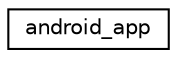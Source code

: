 digraph "Graphical Class Hierarchy"
{
 // LATEX_PDF_SIZE
  edge [fontname="Helvetica",fontsize="10",labelfontname="Helvetica",labelfontsize="10"];
  node [fontname="Helvetica",fontsize="10",shape=record];
  rankdir="LR";
  Node0 [label="android_app",height=0.2,width=0.4,color="black", fillcolor="white", style="filled",URL="$structandroid__app.html",tooltip=" "];
}

